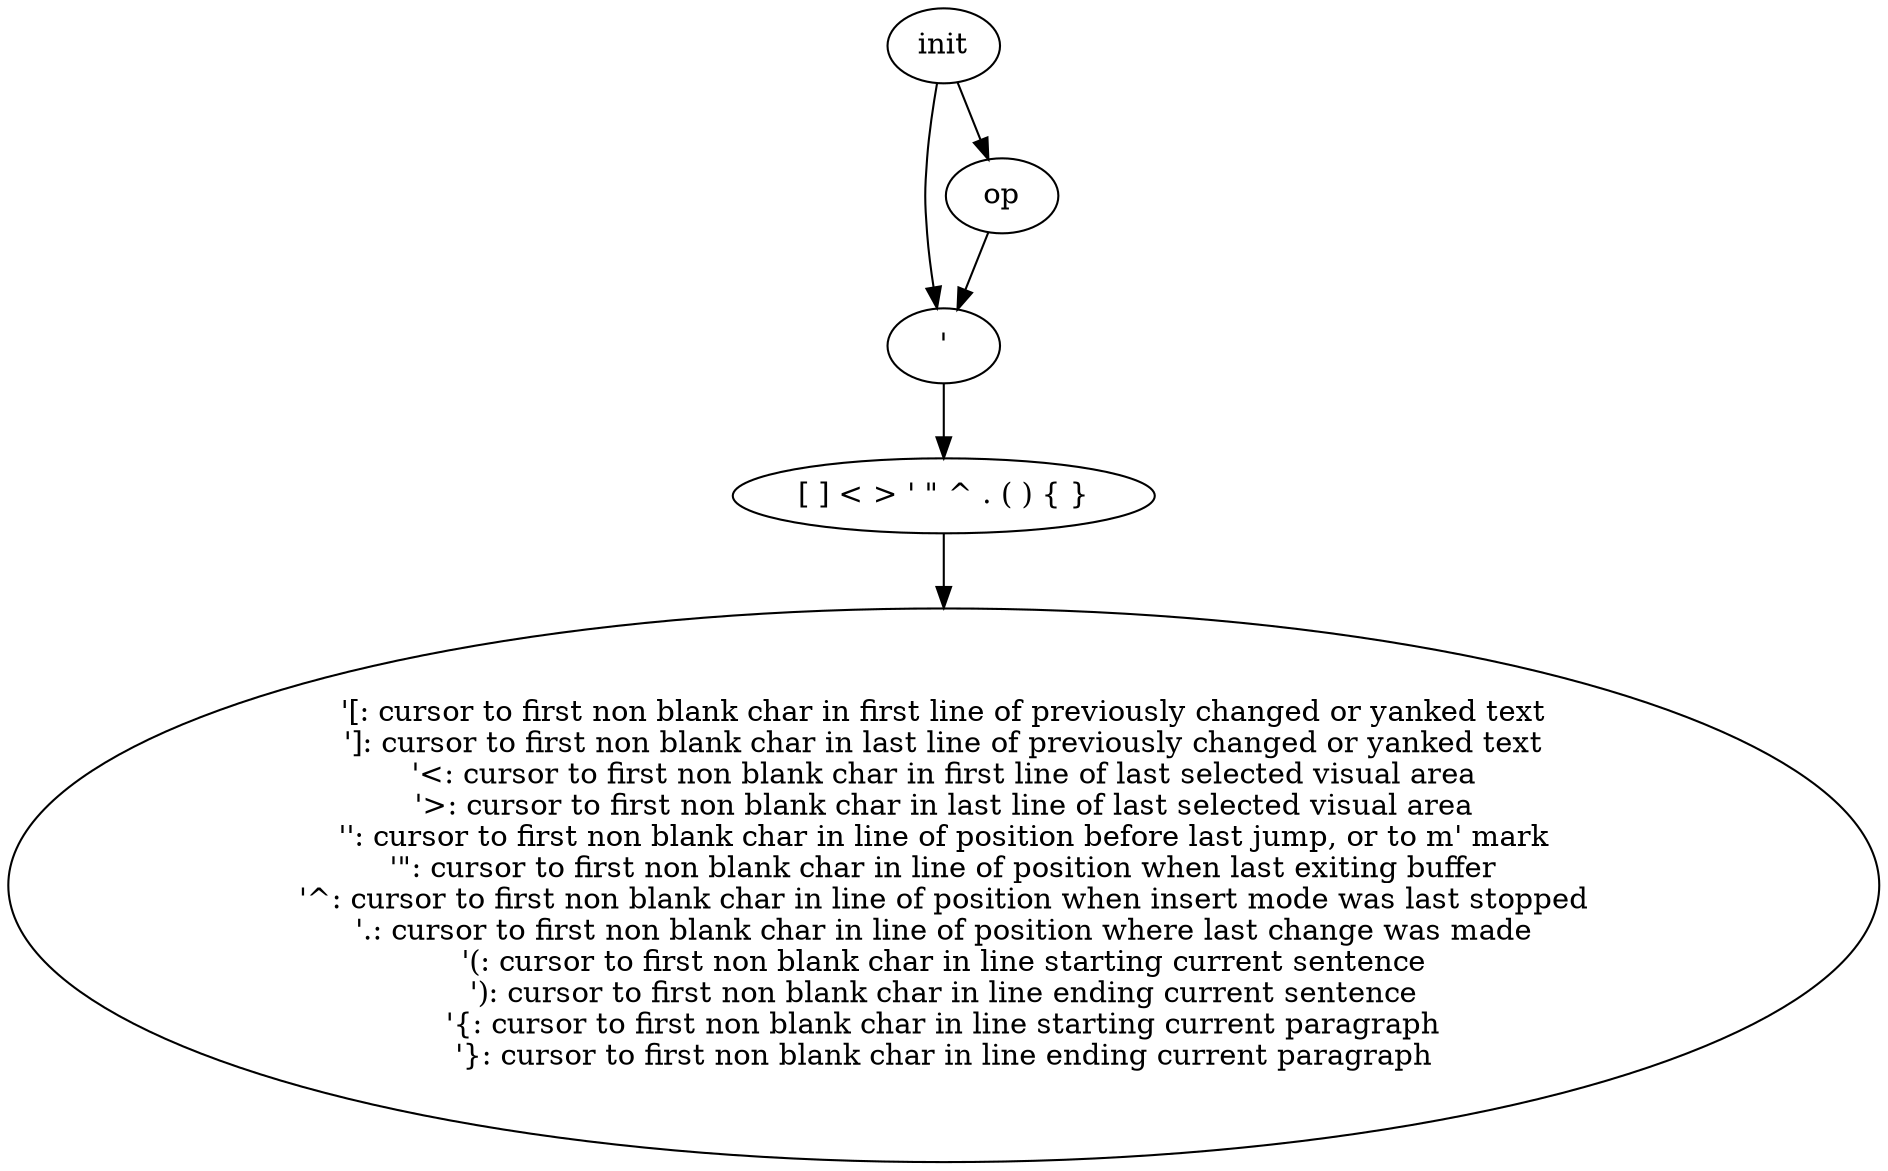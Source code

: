 digraph g
{

  /* list of nodes */
  "command" [label="'[: cursor to first non blank char in first line of previously changed or yanked text\n']: cursor to first non blank char in last line of previously changed or yanked text\n'<: cursor to first non blank char in first line of last selected visual area\n'>: cursor to first non blank char in last line of last selected visual area\n'': cursor to first non blank char in line of position before last jump, or to m' mark\n'\": cursor to first non blank char in line of position when last exiting buffer\n'^: cursor to first non blank char in line of position when insert mode was last stopped\n'.: cursor to first non blank char in line of position where last change was made\n'(: cursor to first non blank char in line starting current sentence\n'): cursor to first non blank char in line ending current sentence\n'{: cursor to first non blank char in line starting current paragraph\n'}: cursor to first non blank char in line ending current paragraph"];
  "init" [label="init"];
  "key1" [label="'"];
  "key2" [label="[ ] < > ' \" ^ . ( ) { }"];
  "op" [label="op"];

  /* list of edges */
  "init" -> "key1";
  "init" -> "op";
  "key1" -> "key2";
  "key2" -> "command";
  "op" -> "key1";
}

